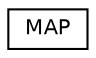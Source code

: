 digraph "Graphical Class Hierarchy"
{
  edge [fontname="Helvetica",fontsize="10",labelfontname="Helvetica",labelfontsize="10"];
  node [fontname="Helvetica",fontsize="10",shape=record];
  rankdir="LR";
  Node1 [label="MAP",height=0.2,width=0.4,color="black", fillcolor="white", style="filled",URL="$structMAP.html"];
}
